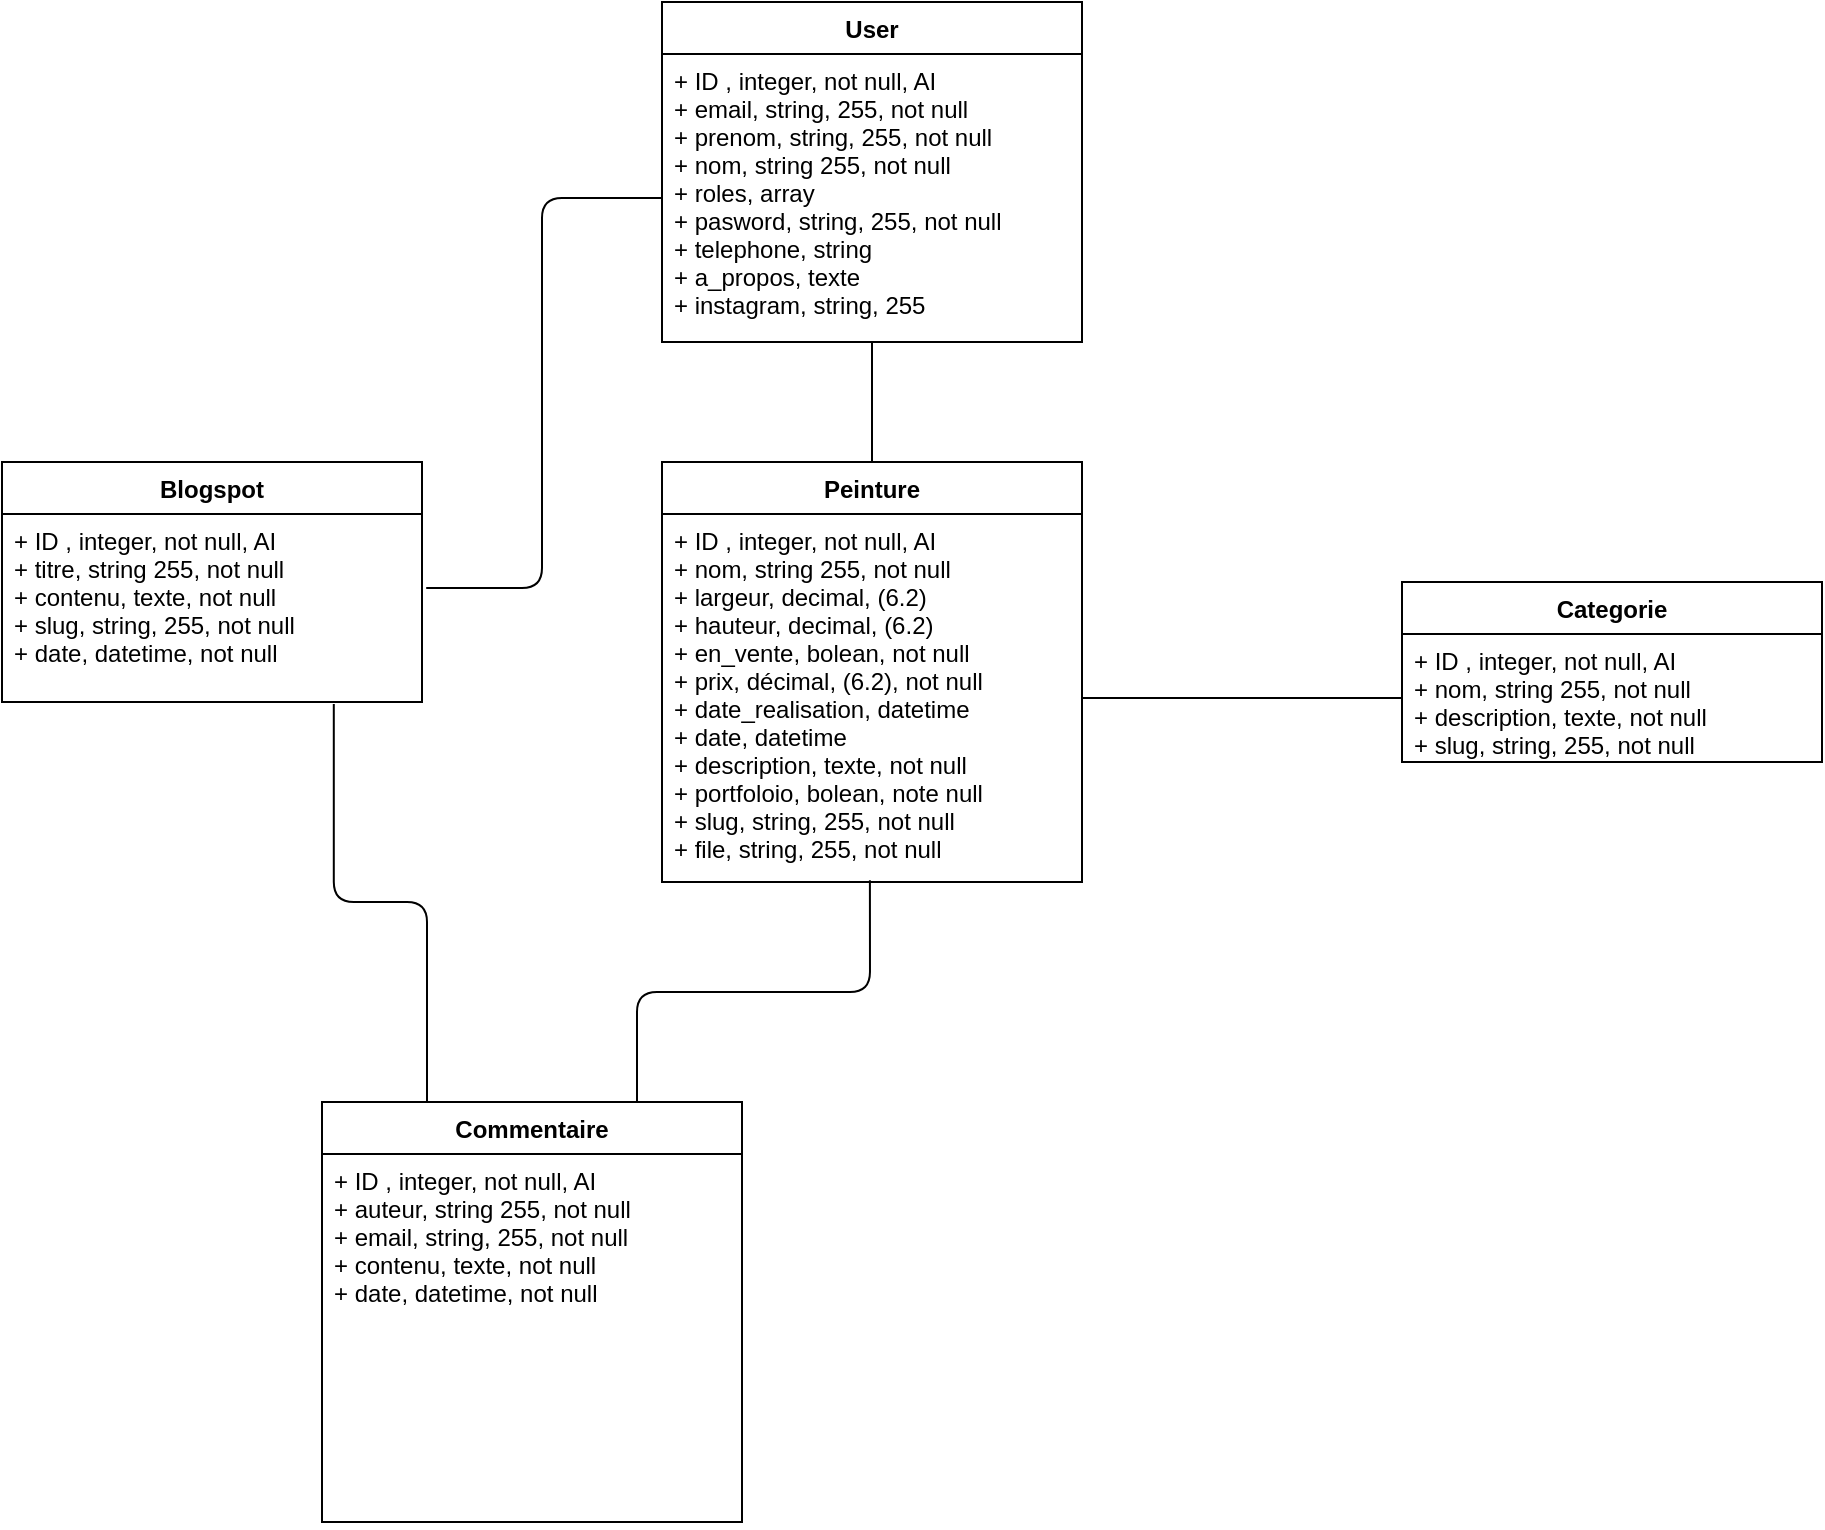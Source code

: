 <mxfile version="14.5.1" type="device"><diagram name="Page-1" id="e7e014a7-5840-1c2e-5031-d8a46d1fe8dd"><mxGraphModel dx="1086" dy="806" grid="1" gridSize="10" guides="1" tooltips="1" connect="1" arrows="1" fold="1" page="1" pageScale="1" pageWidth="1169" pageHeight="826" background="#ffffff" math="0" shadow="0"><root><mxCell id="0"/><mxCell id="1" parent="0"/><mxCell id="l00S3zOrBqHx4_3vJ1sa-41" value="User" style="swimlane;fontStyle=1;align=center;verticalAlign=top;childLayout=stackLayout;horizontal=1;startSize=26;horizontalStack=0;resizeParent=1;resizeParentMax=0;resizeLast=0;collapsible=1;marginBottom=0;" vertex="1" parent="1"><mxGeometry x="380" y="100" width="210" height="170" as="geometry"><mxRectangle x="350" y="170" width="60" height="26" as="alternateBounds"/></mxGeometry></mxCell><mxCell id="l00S3zOrBqHx4_3vJ1sa-42" value="+ ID , integer, not null, AI&#10;+ email, string, 255, not null&#10;+ prenom, string, 255, not null&#10;+ nom, string 255, not null&#10;+ roles, array&#10;+ pasword, string, 255, not null&#10;+ telephone, string&#10;+ a_propos, texte&#10;+ instagram, string, 255&#10;" style="text;strokeColor=none;fillColor=none;align=left;verticalAlign=top;spacingLeft=4;spacingRight=4;overflow=hidden;rotatable=0;points=[[0,0.5],[1,0.5]];portConstraint=eastwest;" vertex="1" parent="l00S3zOrBqHx4_3vJ1sa-41"><mxGeometry y="26" width="210" height="144" as="geometry"/></mxCell><mxCell id="l00S3zOrBqHx4_3vJ1sa-50" value="Peinture" style="swimlane;fontStyle=1;align=center;verticalAlign=top;childLayout=stackLayout;horizontal=1;startSize=26;horizontalStack=0;resizeParent=1;resizeParentMax=0;resizeLast=0;collapsible=1;marginBottom=0;" vertex="1" parent="1"><mxGeometry x="380" y="330" width="210" height="210" as="geometry"><mxRectangle x="350" y="170" width="60" height="26" as="alternateBounds"/></mxGeometry></mxCell><mxCell id="l00S3zOrBqHx4_3vJ1sa-51" value="+ ID , integer, not null, AI&#10;+ nom, string 255, not null&#10;+ largeur, decimal, (6.2)&#10;+ hauteur, decimal, (6.2)&#10;+ en_vente, bolean, not null&#10;+ prix, décimal, (6.2), not null&#10;+ date_realisation, datetime&#10;+ date, datetime&#10;+ description, texte, not null&#10;+ portfoloio, bolean, note null&#10;+ slug, string, 255, not null&#10;+ file, string, 255, not null" style="text;strokeColor=none;fillColor=none;align=left;verticalAlign=top;spacingLeft=4;spacingRight=4;overflow=hidden;rotatable=0;points=[[0,0.5],[1,0.5]];portConstraint=eastwest;" vertex="1" parent="l00S3zOrBqHx4_3vJ1sa-50"><mxGeometry y="26" width="210" height="184" as="geometry"/></mxCell><mxCell id="l00S3zOrBqHx4_3vJ1sa-52" value="Categorie" style="swimlane;fontStyle=1;align=center;verticalAlign=top;childLayout=stackLayout;horizontal=1;startSize=26;horizontalStack=0;resizeParent=1;resizeParentMax=0;resizeLast=0;collapsible=1;marginBottom=0;" vertex="1" parent="1"><mxGeometry x="750" y="390" width="210" height="90" as="geometry"><mxRectangle x="350" y="170" width="60" height="26" as="alternateBounds"/></mxGeometry></mxCell><mxCell id="l00S3zOrBqHx4_3vJ1sa-53" value="+ ID , integer, not null, AI&#10;+ nom, string 255, not null&#10;+ description, texte, not null&#10;+ slug, string, 255, not null&#10;&#10;" style="text;strokeColor=none;fillColor=none;align=left;verticalAlign=top;spacingLeft=4;spacingRight=4;overflow=hidden;rotatable=0;points=[[0,0.5],[1,0.5]];portConstraint=eastwest;" vertex="1" parent="l00S3zOrBqHx4_3vJ1sa-52"><mxGeometry y="26" width="210" height="64" as="geometry"/></mxCell><mxCell id="l00S3zOrBqHx4_3vJ1sa-63" value="Blogspot" style="swimlane;fontStyle=1;align=center;verticalAlign=top;childLayout=stackLayout;horizontal=1;startSize=26;horizontalStack=0;resizeParent=1;resizeParentMax=0;resizeLast=0;collapsible=1;marginBottom=0;" vertex="1" parent="1"><mxGeometry x="50" y="330" width="210" height="120" as="geometry"><mxRectangle x="350" y="170" width="60" height="26" as="alternateBounds"/></mxGeometry></mxCell><mxCell id="l00S3zOrBqHx4_3vJ1sa-64" value="+ ID , integer, not null, AI&#10;+ titre, string 255, not null&#10;+ contenu, texte, not null&#10;+ slug, string, 255, not null&#10;+ date, datetime, not null&#10;" style="text;strokeColor=none;fillColor=none;align=left;verticalAlign=top;spacingLeft=4;spacingRight=4;overflow=hidden;rotatable=0;points=[[0,0.5],[1,0.5]];portConstraint=eastwest;" vertex="1" parent="l00S3zOrBqHx4_3vJ1sa-63"><mxGeometry y="26" width="210" height="94" as="geometry"/></mxCell><mxCell id="l00S3zOrBqHx4_3vJ1sa-83" value="" style="endArrow=none;html=1;exitX=0.5;exitY=0;exitDx=0;exitDy=0;" edge="1" parent="1" source="l00S3zOrBqHx4_3vJ1sa-50" target="l00S3zOrBqHx4_3vJ1sa-42"><mxGeometry width="50" height="50" relative="1" as="geometry"><mxPoint x="540" y="440" as="sourcePoint"/><mxPoint x="590" y="390" as="targetPoint"/></mxGeometry></mxCell><mxCell id="l00S3zOrBqHx4_3vJ1sa-84" value="" style="endArrow=none;html=1;entryX=0;entryY=0.5;entryDx=0;entryDy=0;exitX=1;exitY=0.5;exitDx=0;exitDy=0;edgeStyle=orthogonalEdgeStyle;" edge="1" parent="1" source="l00S3zOrBqHx4_3vJ1sa-51" target="l00S3zOrBqHx4_3vJ1sa-53"><mxGeometry width="50" height="50" relative="1" as="geometry"><mxPoint x="540" y="440" as="sourcePoint"/><mxPoint x="590" y="390" as="targetPoint"/></mxGeometry></mxCell><mxCell id="l00S3zOrBqHx4_3vJ1sa-85" value="" style="endArrow=none;html=1;exitX=1.01;exitY=0.394;exitDx=0;exitDy=0;exitPerimeter=0;entryX=0;entryY=0.5;entryDx=0;entryDy=0;edgeStyle=orthogonalEdgeStyle;" edge="1" parent="1" source="l00S3zOrBqHx4_3vJ1sa-64" target="l00S3zOrBqHx4_3vJ1sa-42"><mxGeometry width="50" height="50" relative="1" as="geometry"><mxPoint x="540" y="440" as="sourcePoint"/><mxPoint x="590" y="390" as="targetPoint"/></mxGeometry></mxCell><mxCell id="l00S3zOrBqHx4_3vJ1sa-86" value="Commentaire" style="swimlane;fontStyle=1;align=center;verticalAlign=top;childLayout=stackLayout;horizontal=1;startSize=26;horizontalStack=0;resizeParent=1;resizeParentMax=0;resizeLast=0;collapsible=1;marginBottom=0;" vertex="1" parent="1"><mxGeometry x="210" y="650" width="210" height="210" as="geometry"><mxRectangle x="350" y="170" width="60" height="26" as="alternateBounds"/></mxGeometry></mxCell><mxCell id="l00S3zOrBqHx4_3vJ1sa-87" value="+ ID , integer, not null, AI&#10;+ auteur, string 255, not null&#10;+ email, string, 255, not null&#10;+ contenu, texte, not null&#10;+ date, datetime, not null&#10;" style="text;strokeColor=none;fillColor=none;align=left;verticalAlign=top;spacingLeft=4;spacingRight=4;overflow=hidden;rotatable=0;points=[[0,0.5],[1,0.5]];portConstraint=eastwest;" vertex="1" parent="l00S3zOrBqHx4_3vJ1sa-86"><mxGeometry y="26" width="210" height="184" as="geometry"/></mxCell><mxCell id="l00S3zOrBqHx4_3vJ1sa-89" value="" style="endArrow=none;html=1;entryX=0.79;entryY=1.011;entryDx=0;entryDy=0;entryPerimeter=0;exitX=0.25;exitY=0;exitDx=0;exitDy=0;edgeStyle=orthogonalEdgeStyle;" edge="1" parent="1" source="l00S3zOrBqHx4_3vJ1sa-86" target="l00S3zOrBqHx4_3vJ1sa-64"><mxGeometry width="50" height="50" relative="1" as="geometry"><mxPoint x="540" y="440" as="sourcePoint"/><mxPoint x="590" y="390" as="targetPoint"/></mxGeometry></mxCell><mxCell id="l00S3zOrBqHx4_3vJ1sa-90" value="" style="endArrow=none;html=1;exitX=0.75;exitY=0;exitDx=0;exitDy=0;entryX=0.495;entryY=0.995;entryDx=0;entryDy=0;entryPerimeter=0;edgeStyle=orthogonalEdgeStyle;" edge="1" parent="1" source="l00S3zOrBqHx4_3vJ1sa-86" target="l00S3zOrBqHx4_3vJ1sa-51"><mxGeometry width="50" height="50" relative="1" as="geometry"><mxPoint x="540" y="440" as="sourcePoint"/><mxPoint x="590" y="390" as="targetPoint"/></mxGeometry></mxCell></root></mxGraphModel></diagram></mxfile>